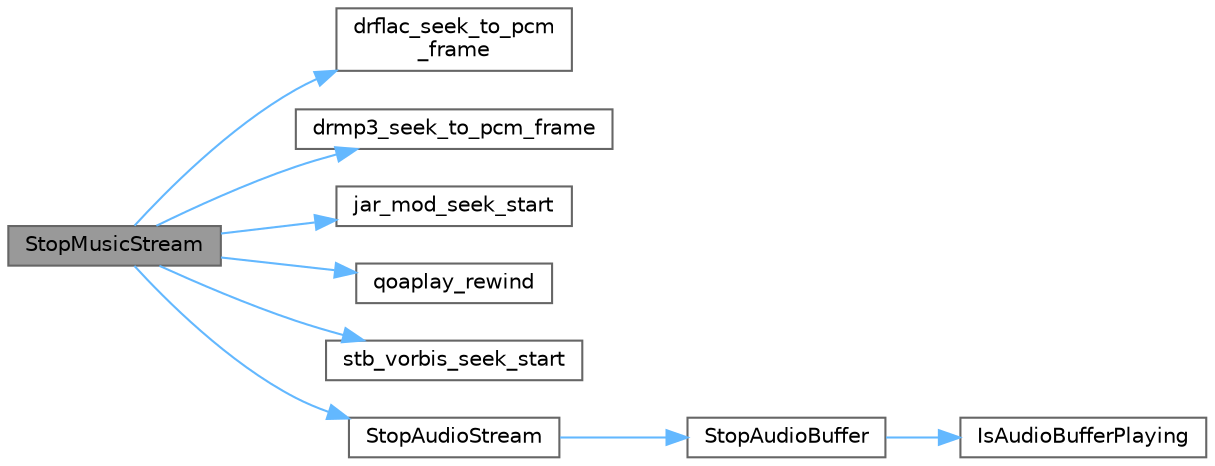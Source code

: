 digraph "StopMusicStream"
{
 // LATEX_PDF_SIZE
  bgcolor="transparent";
  edge [fontname=Helvetica,fontsize=10,labelfontname=Helvetica,labelfontsize=10];
  node [fontname=Helvetica,fontsize=10,shape=box,height=0.2,width=0.4];
  rankdir="LR";
  Node1 [id="Node000001",label="StopMusicStream",height=0.2,width=0.4,color="gray40", fillcolor="grey60", style="filled", fontcolor="black",tooltip=" "];
  Node1 -> Node2 [id="edge17_Node000001_Node000002",color="steelblue1",style="solid",tooltip=" "];
  Node2 [id="Node000002",label="drflac_seek_to_pcm\l_frame",height=0.2,width=0.4,color="grey40", fillcolor="white", style="filled",URL="$_classes_2lib_2external_2dr__flac_8h.html#a12b506919ff997cda961a3eb4946ed73",tooltip=" "];
  Node1 -> Node3 [id="edge18_Node000001_Node000003",color="steelblue1",style="solid",tooltip=" "];
  Node3 [id="Node000003",label="drmp3_seek_to_pcm_frame",height=0.2,width=0.4,color="grey40", fillcolor="white", style="filled",URL="$_classes_2lib_2external_2dr__mp3_8h.html#afe83739ea72e957aa63026c842b61e4d",tooltip=" "];
  Node1 -> Node4 [id="edge19_Node000001_Node000004",color="steelblue1",style="solid",tooltip=" "];
  Node4 [id="Node000004",label="jar_mod_seek_start",height=0.2,width=0.4,color="grey40", fillcolor="white", style="filled",URL="$_classes_2lib_2external_2jar__mod_8h.html#ac4b3582d5b65e2365b6f54eaacdbf173",tooltip=" "];
  Node1 -> Node5 [id="edge20_Node000001_Node000005",color="steelblue1",style="solid",tooltip=" "];
  Node5 [id="Node000005",label="qoaplay_rewind",height=0.2,width=0.4,color="grey40", fillcolor="white", style="filled",URL="$_classes_2lib_2external_2qoaplay_8c.html#a768b1530651d1357e115e8d26eac531e",tooltip=" "];
  Node1 -> Node6 [id="edge21_Node000001_Node000006",color="steelblue1",style="solid",tooltip=" "];
  Node6 [id="Node000006",label="stb_vorbis_seek_start",height=0.2,width=0.4,color="grey40", fillcolor="white", style="filled",URL="$_classes_2lib_2external_2stb__vorbis_8c.html#a4e7cb71cdf8073dc887c356e52c3aacd",tooltip=" "];
  Node1 -> Node7 [id="edge22_Node000001_Node000007",color="steelblue1",style="solid",tooltip=" "];
  Node7 [id="Node000007",label="StopAudioStream",height=0.2,width=0.4,color="grey40", fillcolor="white", style="filled",URL="$_classes_2lib_2raudio_8c.html#a1de7d36fd7a8cf801f619244b0e6c834",tooltip=" "];
  Node7 -> Node8 [id="edge23_Node000007_Node000008",color="steelblue1",style="solid",tooltip=" "];
  Node8 [id="Node000008",label="StopAudioBuffer",height=0.2,width=0.4,color="grey40", fillcolor="white", style="filled",URL="$_classes_2lib_2raudio_8c.html#a68eacf979bd42450393ff13e14ed66c4",tooltip=" "];
  Node8 -> Node9 [id="edge24_Node000008_Node000009",color="steelblue1",style="solid",tooltip=" "];
  Node9 [id="Node000009",label="IsAudioBufferPlaying",height=0.2,width=0.4,color="grey40", fillcolor="white", style="filled",URL="$_classes_2lib_2raudio_8c.html#a22d1b17209c34733b05e0e2850e1df3a",tooltip=" "];
}
